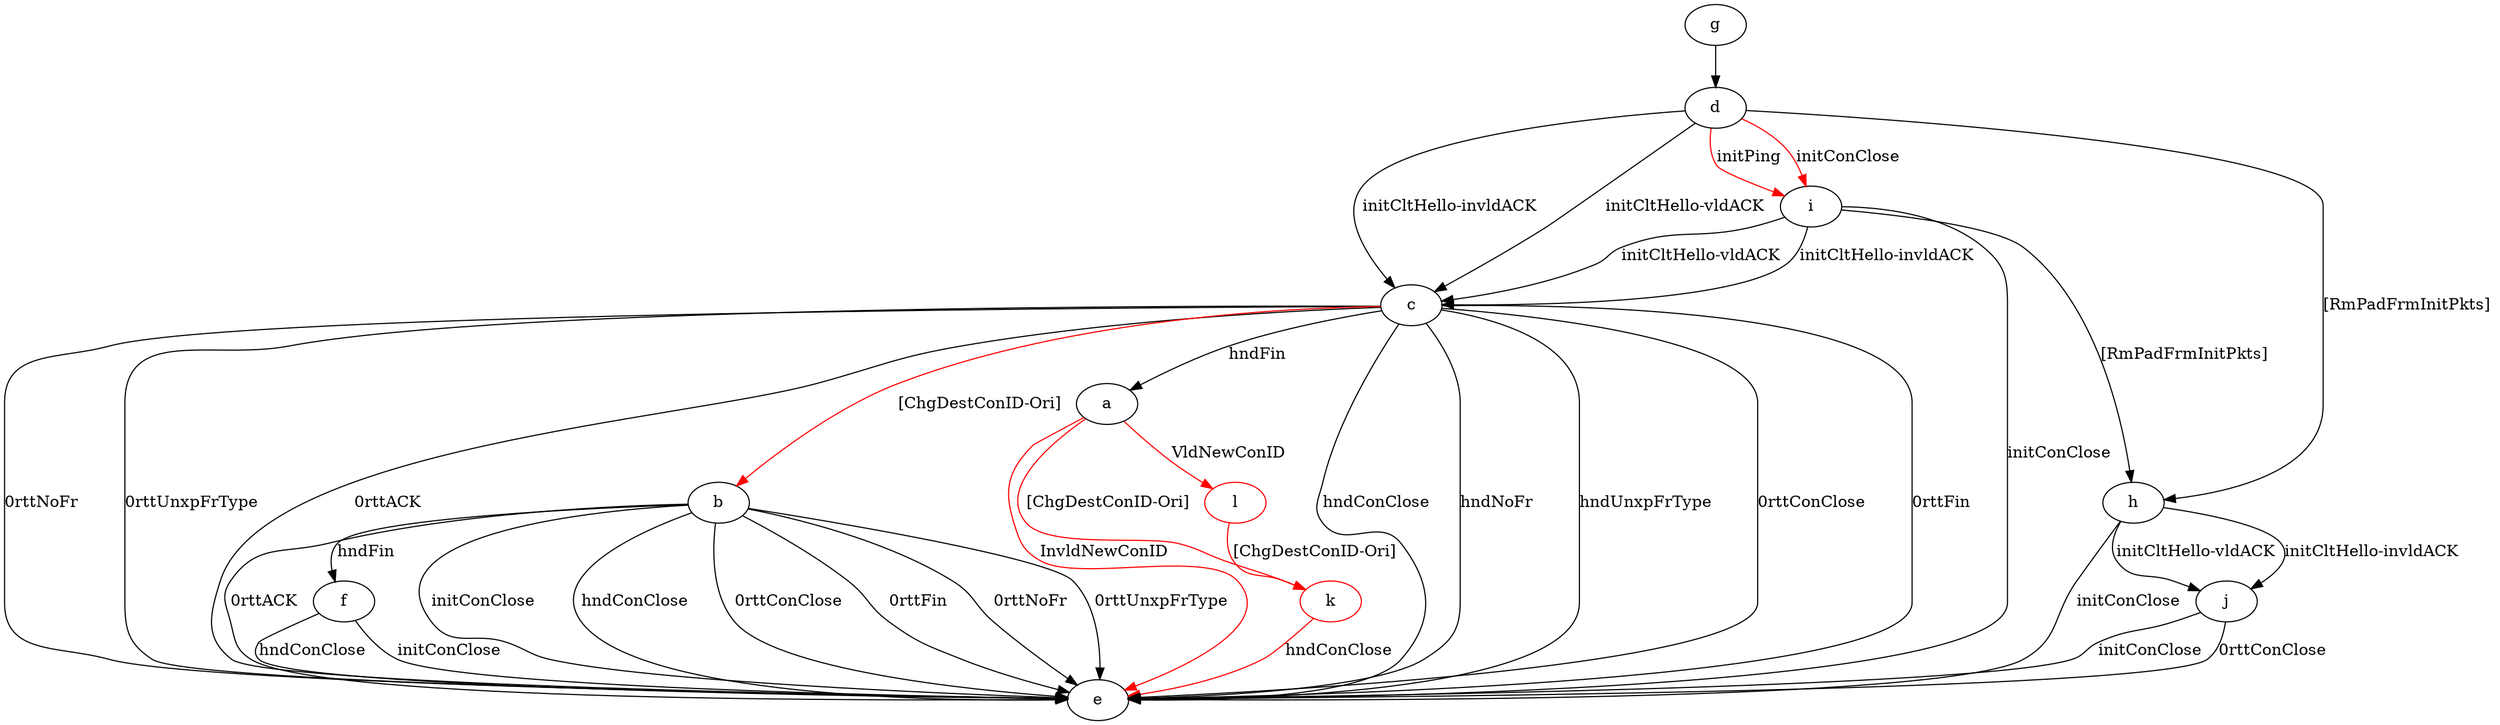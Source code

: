 digraph "" {
	a -> e	[key=0,
		color=red,
		label="InvldNewConID "];
	k	[color=red];
	a -> k	[key=0,
		color=red,
		label="[ChgDestConID-Ori] "];
	l	[color=red];
	a -> l	[key=0,
		color=red,
		label="VldNewConID "];
	b -> e	[key=0,
		label="initConClose "];
	b -> e	[key=1,
		label="hndConClose "];
	b -> e	[key=2,
		label="0rttConClose "];
	b -> e	[key=3,
		label="0rttFin "];
	b -> e	[key=4,
		label="0rttNoFr "];
	b -> e	[key=5,
		label="0rttUnxpFrType "];
	b -> e	[key=6,
		label="0rttACK "];
	b -> f	[key=0,
		label="hndFin "];
	c -> a	[key=0,
		label="hndFin "];
	c -> b	[key=0,
		color=red,
		label="[ChgDestConID-Ori] "];
	c -> e	[key=0,
		label="hndConClose "];
	c -> e	[key=1,
		label="hndNoFr "];
	c -> e	[key=2,
		label="hndUnxpFrType "];
	c -> e	[key=3,
		label="0rttConClose "];
	c -> e	[key=4,
		label="0rttFin "];
	c -> e	[key=5,
		label="0rttNoFr "];
	c -> e	[key=6,
		label="0rttUnxpFrType "];
	c -> e	[key=7,
		label="0rttACK "];
	d -> c	[key=0,
		label="initCltHello-vldACK "];
	d -> c	[key=1,
		label="initCltHello-invldACK "];
	d -> h	[key=0,
		label="[RmPadFrmInitPkts] "];
	d -> i	[key=0,
		color=red,
		label="initPing "];
	d -> i	[key=1,
		color=red,
		label="initConClose "];
	f -> e	[key=0,
		label="initConClose "];
	f -> e	[key=1,
		label="hndConClose "];
	g -> d	[key=0];
	h -> e	[key=0,
		label="initConClose "];
	h -> j	[key=0,
		label="initCltHello-vldACK "];
	h -> j	[key=1,
		label="initCltHello-invldACK "];
	i -> c	[key=0,
		label="initCltHello-vldACK "];
	i -> c	[key=1,
		label="initCltHello-invldACK "];
	i -> e	[key=0,
		label="initConClose "];
	i -> h	[key=0,
		label="[RmPadFrmInitPkts] "];
	j -> e	[key=0,
		label="initConClose "];
	j -> e	[key=1,
		label="0rttConClose "];
	k -> e	[key=0,
		color=red,
		label="hndConClose "];
	l -> k	[key=0,
		color=red,
		label="[ChgDestConID-Ori] "];
}
